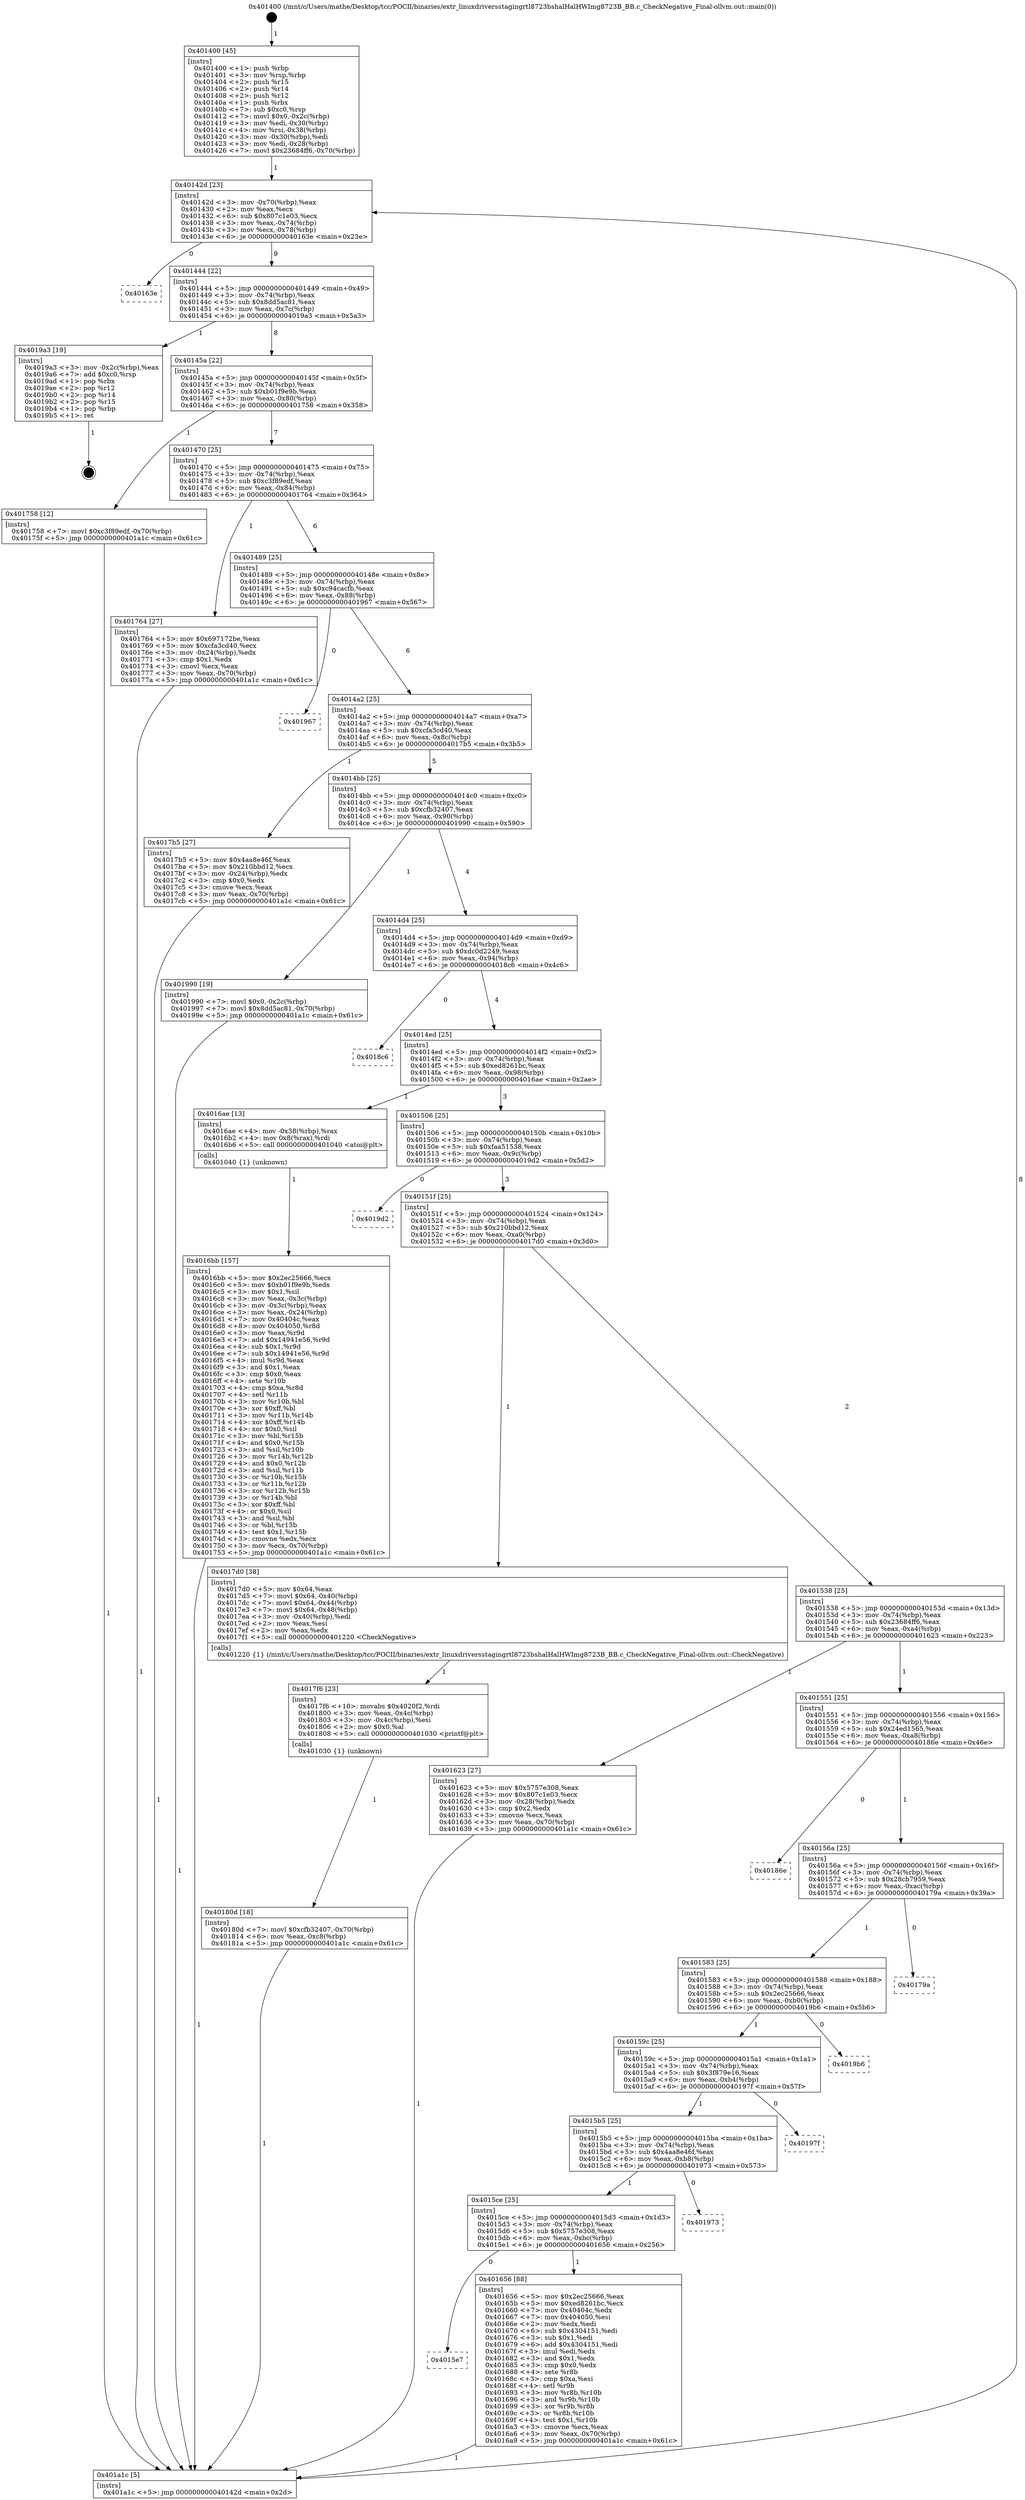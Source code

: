 digraph "0x401400" {
  label = "0x401400 (/mnt/c/Users/mathe/Desktop/tcc/POCII/binaries/extr_linuxdriversstagingrtl8723bshalHalHWImg8723B_BB.c_CheckNegative_Final-ollvm.out::main(0))"
  labelloc = "t"
  node[shape=record]

  Entry [label="",width=0.3,height=0.3,shape=circle,fillcolor=black,style=filled]
  "0x40142d" [label="{
     0x40142d [23]\l
     | [instrs]\l
     &nbsp;&nbsp;0x40142d \<+3\>: mov -0x70(%rbp),%eax\l
     &nbsp;&nbsp;0x401430 \<+2\>: mov %eax,%ecx\l
     &nbsp;&nbsp;0x401432 \<+6\>: sub $0x807c1e03,%ecx\l
     &nbsp;&nbsp;0x401438 \<+3\>: mov %eax,-0x74(%rbp)\l
     &nbsp;&nbsp;0x40143b \<+3\>: mov %ecx,-0x78(%rbp)\l
     &nbsp;&nbsp;0x40143e \<+6\>: je 000000000040163e \<main+0x23e\>\l
  }"]
  "0x40163e" [label="{
     0x40163e\l
  }", style=dashed]
  "0x401444" [label="{
     0x401444 [22]\l
     | [instrs]\l
     &nbsp;&nbsp;0x401444 \<+5\>: jmp 0000000000401449 \<main+0x49\>\l
     &nbsp;&nbsp;0x401449 \<+3\>: mov -0x74(%rbp),%eax\l
     &nbsp;&nbsp;0x40144c \<+5\>: sub $0x8dd5ac81,%eax\l
     &nbsp;&nbsp;0x401451 \<+3\>: mov %eax,-0x7c(%rbp)\l
     &nbsp;&nbsp;0x401454 \<+6\>: je 00000000004019a3 \<main+0x5a3\>\l
  }"]
  Exit [label="",width=0.3,height=0.3,shape=circle,fillcolor=black,style=filled,peripheries=2]
  "0x4019a3" [label="{
     0x4019a3 [19]\l
     | [instrs]\l
     &nbsp;&nbsp;0x4019a3 \<+3\>: mov -0x2c(%rbp),%eax\l
     &nbsp;&nbsp;0x4019a6 \<+7\>: add $0xc0,%rsp\l
     &nbsp;&nbsp;0x4019ad \<+1\>: pop %rbx\l
     &nbsp;&nbsp;0x4019ae \<+2\>: pop %r12\l
     &nbsp;&nbsp;0x4019b0 \<+2\>: pop %r14\l
     &nbsp;&nbsp;0x4019b2 \<+2\>: pop %r15\l
     &nbsp;&nbsp;0x4019b4 \<+1\>: pop %rbp\l
     &nbsp;&nbsp;0x4019b5 \<+1\>: ret\l
  }"]
  "0x40145a" [label="{
     0x40145a [22]\l
     | [instrs]\l
     &nbsp;&nbsp;0x40145a \<+5\>: jmp 000000000040145f \<main+0x5f\>\l
     &nbsp;&nbsp;0x40145f \<+3\>: mov -0x74(%rbp),%eax\l
     &nbsp;&nbsp;0x401462 \<+5\>: sub $0xb01f9e9b,%eax\l
     &nbsp;&nbsp;0x401467 \<+3\>: mov %eax,-0x80(%rbp)\l
     &nbsp;&nbsp;0x40146a \<+6\>: je 0000000000401758 \<main+0x358\>\l
  }"]
  "0x40180d" [label="{
     0x40180d [18]\l
     | [instrs]\l
     &nbsp;&nbsp;0x40180d \<+7\>: movl $0xcfb32407,-0x70(%rbp)\l
     &nbsp;&nbsp;0x401814 \<+6\>: mov %eax,-0xc8(%rbp)\l
     &nbsp;&nbsp;0x40181a \<+5\>: jmp 0000000000401a1c \<main+0x61c\>\l
  }"]
  "0x401758" [label="{
     0x401758 [12]\l
     | [instrs]\l
     &nbsp;&nbsp;0x401758 \<+7\>: movl $0xc3f89edf,-0x70(%rbp)\l
     &nbsp;&nbsp;0x40175f \<+5\>: jmp 0000000000401a1c \<main+0x61c\>\l
  }"]
  "0x401470" [label="{
     0x401470 [25]\l
     | [instrs]\l
     &nbsp;&nbsp;0x401470 \<+5\>: jmp 0000000000401475 \<main+0x75\>\l
     &nbsp;&nbsp;0x401475 \<+3\>: mov -0x74(%rbp),%eax\l
     &nbsp;&nbsp;0x401478 \<+5\>: sub $0xc3f89edf,%eax\l
     &nbsp;&nbsp;0x40147d \<+6\>: mov %eax,-0x84(%rbp)\l
     &nbsp;&nbsp;0x401483 \<+6\>: je 0000000000401764 \<main+0x364\>\l
  }"]
  "0x4017f6" [label="{
     0x4017f6 [23]\l
     | [instrs]\l
     &nbsp;&nbsp;0x4017f6 \<+10\>: movabs $0x4020f2,%rdi\l
     &nbsp;&nbsp;0x401800 \<+3\>: mov %eax,-0x4c(%rbp)\l
     &nbsp;&nbsp;0x401803 \<+3\>: mov -0x4c(%rbp),%esi\l
     &nbsp;&nbsp;0x401806 \<+2\>: mov $0x0,%al\l
     &nbsp;&nbsp;0x401808 \<+5\>: call 0000000000401030 \<printf@plt\>\l
     | [calls]\l
     &nbsp;&nbsp;0x401030 \{1\} (unknown)\l
  }"]
  "0x401764" [label="{
     0x401764 [27]\l
     | [instrs]\l
     &nbsp;&nbsp;0x401764 \<+5\>: mov $0x697172be,%eax\l
     &nbsp;&nbsp;0x401769 \<+5\>: mov $0xcfa3cd40,%ecx\l
     &nbsp;&nbsp;0x40176e \<+3\>: mov -0x24(%rbp),%edx\l
     &nbsp;&nbsp;0x401771 \<+3\>: cmp $0x1,%edx\l
     &nbsp;&nbsp;0x401774 \<+3\>: cmovl %ecx,%eax\l
     &nbsp;&nbsp;0x401777 \<+3\>: mov %eax,-0x70(%rbp)\l
     &nbsp;&nbsp;0x40177a \<+5\>: jmp 0000000000401a1c \<main+0x61c\>\l
  }"]
  "0x401489" [label="{
     0x401489 [25]\l
     | [instrs]\l
     &nbsp;&nbsp;0x401489 \<+5\>: jmp 000000000040148e \<main+0x8e\>\l
     &nbsp;&nbsp;0x40148e \<+3\>: mov -0x74(%rbp),%eax\l
     &nbsp;&nbsp;0x401491 \<+5\>: sub $0xc94cacfb,%eax\l
     &nbsp;&nbsp;0x401496 \<+6\>: mov %eax,-0x88(%rbp)\l
     &nbsp;&nbsp;0x40149c \<+6\>: je 0000000000401967 \<main+0x567\>\l
  }"]
  "0x4016bb" [label="{
     0x4016bb [157]\l
     | [instrs]\l
     &nbsp;&nbsp;0x4016bb \<+5\>: mov $0x2ec25666,%ecx\l
     &nbsp;&nbsp;0x4016c0 \<+5\>: mov $0xb01f9e9b,%edx\l
     &nbsp;&nbsp;0x4016c5 \<+3\>: mov $0x1,%sil\l
     &nbsp;&nbsp;0x4016c8 \<+3\>: mov %eax,-0x3c(%rbp)\l
     &nbsp;&nbsp;0x4016cb \<+3\>: mov -0x3c(%rbp),%eax\l
     &nbsp;&nbsp;0x4016ce \<+3\>: mov %eax,-0x24(%rbp)\l
     &nbsp;&nbsp;0x4016d1 \<+7\>: mov 0x40404c,%eax\l
     &nbsp;&nbsp;0x4016d8 \<+8\>: mov 0x404050,%r8d\l
     &nbsp;&nbsp;0x4016e0 \<+3\>: mov %eax,%r9d\l
     &nbsp;&nbsp;0x4016e3 \<+7\>: add $0x14941e56,%r9d\l
     &nbsp;&nbsp;0x4016ea \<+4\>: sub $0x1,%r9d\l
     &nbsp;&nbsp;0x4016ee \<+7\>: sub $0x14941e56,%r9d\l
     &nbsp;&nbsp;0x4016f5 \<+4\>: imul %r9d,%eax\l
     &nbsp;&nbsp;0x4016f9 \<+3\>: and $0x1,%eax\l
     &nbsp;&nbsp;0x4016fc \<+3\>: cmp $0x0,%eax\l
     &nbsp;&nbsp;0x4016ff \<+4\>: sete %r10b\l
     &nbsp;&nbsp;0x401703 \<+4\>: cmp $0xa,%r8d\l
     &nbsp;&nbsp;0x401707 \<+4\>: setl %r11b\l
     &nbsp;&nbsp;0x40170b \<+3\>: mov %r10b,%bl\l
     &nbsp;&nbsp;0x40170e \<+3\>: xor $0xff,%bl\l
     &nbsp;&nbsp;0x401711 \<+3\>: mov %r11b,%r14b\l
     &nbsp;&nbsp;0x401714 \<+4\>: xor $0xff,%r14b\l
     &nbsp;&nbsp;0x401718 \<+4\>: xor $0x0,%sil\l
     &nbsp;&nbsp;0x40171c \<+3\>: mov %bl,%r15b\l
     &nbsp;&nbsp;0x40171f \<+4\>: and $0x0,%r15b\l
     &nbsp;&nbsp;0x401723 \<+3\>: and %sil,%r10b\l
     &nbsp;&nbsp;0x401726 \<+3\>: mov %r14b,%r12b\l
     &nbsp;&nbsp;0x401729 \<+4\>: and $0x0,%r12b\l
     &nbsp;&nbsp;0x40172d \<+3\>: and %sil,%r11b\l
     &nbsp;&nbsp;0x401730 \<+3\>: or %r10b,%r15b\l
     &nbsp;&nbsp;0x401733 \<+3\>: or %r11b,%r12b\l
     &nbsp;&nbsp;0x401736 \<+3\>: xor %r12b,%r15b\l
     &nbsp;&nbsp;0x401739 \<+3\>: or %r14b,%bl\l
     &nbsp;&nbsp;0x40173c \<+3\>: xor $0xff,%bl\l
     &nbsp;&nbsp;0x40173f \<+4\>: or $0x0,%sil\l
     &nbsp;&nbsp;0x401743 \<+3\>: and %sil,%bl\l
     &nbsp;&nbsp;0x401746 \<+3\>: or %bl,%r15b\l
     &nbsp;&nbsp;0x401749 \<+4\>: test $0x1,%r15b\l
     &nbsp;&nbsp;0x40174d \<+3\>: cmovne %edx,%ecx\l
     &nbsp;&nbsp;0x401750 \<+3\>: mov %ecx,-0x70(%rbp)\l
     &nbsp;&nbsp;0x401753 \<+5\>: jmp 0000000000401a1c \<main+0x61c\>\l
  }"]
  "0x401967" [label="{
     0x401967\l
  }", style=dashed]
  "0x4014a2" [label="{
     0x4014a2 [25]\l
     | [instrs]\l
     &nbsp;&nbsp;0x4014a2 \<+5\>: jmp 00000000004014a7 \<main+0xa7\>\l
     &nbsp;&nbsp;0x4014a7 \<+3\>: mov -0x74(%rbp),%eax\l
     &nbsp;&nbsp;0x4014aa \<+5\>: sub $0xcfa3cd40,%eax\l
     &nbsp;&nbsp;0x4014af \<+6\>: mov %eax,-0x8c(%rbp)\l
     &nbsp;&nbsp;0x4014b5 \<+6\>: je 00000000004017b5 \<main+0x3b5\>\l
  }"]
  "0x4015e7" [label="{
     0x4015e7\l
  }", style=dashed]
  "0x4017b5" [label="{
     0x4017b5 [27]\l
     | [instrs]\l
     &nbsp;&nbsp;0x4017b5 \<+5\>: mov $0x4aa8e46f,%eax\l
     &nbsp;&nbsp;0x4017ba \<+5\>: mov $0x210bbd12,%ecx\l
     &nbsp;&nbsp;0x4017bf \<+3\>: mov -0x24(%rbp),%edx\l
     &nbsp;&nbsp;0x4017c2 \<+3\>: cmp $0x0,%edx\l
     &nbsp;&nbsp;0x4017c5 \<+3\>: cmove %ecx,%eax\l
     &nbsp;&nbsp;0x4017c8 \<+3\>: mov %eax,-0x70(%rbp)\l
     &nbsp;&nbsp;0x4017cb \<+5\>: jmp 0000000000401a1c \<main+0x61c\>\l
  }"]
  "0x4014bb" [label="{
     0x4014bb [25]\l
     | [instrs]\l
     &nbsp;&nbsp;0x4014bb \<+5\>: jmp 00000000004014c0 \<main+0xc0\>\l
     &nbsp;&nbsp;0x4014c0 \<+3\>: mov -0x74(%rbp),%eax\l
     &nbsp;&nbsp;0x4014c3 \<+5\>: sub $0xcfb32407,%eax\l
     &nbsp;&nbsp;0x4014c8 \<+6\>: mov %eax,-0x90(%rbp)\l
     &nbsp;&nbsp;0x4014ce \<+6\>: je 0000000000401990 \<main+0x590\>\l
  }"]
  "0x401656" [label="{
     0x401656 [88]\l
     | [instrs]\l
     &nbsp;&nbsp;0x401656 \<+5\>: mov $0x2ec25666,%eax\l
     &nbsp;&nbsp;0x40165b \<+5\>: mov $0xed8261bc,%ecx\l
     &nbsp;&nbsp;0x401660 \<+7\>: mov 0x40404c,%edx\l
     &nbsp;&nbsp;0x401667 \<+7\>: mov 0x404050,%esi\l
     &nbsp;&nbsp;0x40166e \<+2\>: mov %edx,%edi\l
     &nbsp;&nbsp;0x401670 \<+6\>: sub $0x4304151,%edi\l
     &nbsp;&nbsp;0x401676 \<+3\>: sub $0x1,%edi\l
     &nbsp;&nbsp;0x401679 \<+6\>: add $0x4304151,%edi\l
     &nbsp;&nbsp;0x40167f \<+3\>: imul %edi,%edx\l
     &nbsp;&nbsp;0x401682 \<+3\>: and $0x1,%edx\l
     &nbsp;&nbsp;0x401685 \<+3\>: cmp $0x0,%edx\l
     &nbsp;&nbsp;0x401688 \<+4\>: sete %r8b\l
     &nbsp;&nbsp;0x40168c \<+3\>: cmp $0xa,%esi\l
     &nbsp;&nbsp;0x40168f \<+4\>: setl %r9b\l
     &nbsp;&nbsp;0x401693 \<+3\>: mov %r8b,%r10b\l
     &nbsp;&nbsp;0x401696 \<+3\>: and %r9b,%r10b\l
     &nbsp;&nbsp;0x401699 \<+3\>: xor %r9b,%r8b\l
     &nbsp;&nbsp;0x40169c \<+3\>: or %r8b,%r10b\l
     &nbsp;&nbsp;0x40169f \<+4\>: test $0x1,%r10b\l
     &nbsp;&nbsp;0x4016a3 \<+3\>: cmovne %ecx,%eax\l
     &nbsp;&nbsp;0x4016a6 \<+3\>: mov %eax,-0x70(%rbp)\l
     &nbsp;&nbsp;0x4016a9 \<+5\>: jmp 0000000000401a1c \<main+0x61c\>\l
  }"]
  "0x401990" [label="{
     0x401990 [19]\l
     | [instrs]\l
     &nbsp;&nbsp;0x401990 \<+7\>: movl $0x0,-0x2c(%rbp)\l
     &nbsp;&nbsp;0x401997 \<+7\>: movl $0x8dd5ac81,-0x70(%rbp)\l
     &nbsp;&nbsp;0x40199e \<+5\>: jmp 0000000000401a1c \<main+0x61c\>\l
  }"]
  "0x4014d4" [label="{
     0x4014d4 [25]\l
     | [instrs]\l
     &nbsp;&nbsp;0x4014d4 \<+5\>: jmp 00000000004014d9 \<main+0xd9\>\l
     &nbsp;&nbsp;0x4014d9 \<+3\>: mov -0x74(%rbp),%eax\l
     &nbsp;&nbsp;0x4014dc \<+5\>: sub $0xdc0d2249,%eax\l
     &nbsp;&nbsp;0x4014e1 \<+6\>: mov %eax,-0x94(%rbp)\l
     &nbsp;&nbsp;0x4014e7 \<+6\>: je 00000000004018c6 \<main+0x4c6\>\l
  }"]
  "0x4015ce" [label="{
     0x4015ce [25]\l
     | [instrs]\l
     &nbsp;&nbsp;0x4015ce \<+5\>: jmp 00000000004015d3 \<main+0x1d3\>\l
     &nbsp;&nbsp;0x4015d3 \<+3\>: mov -0x74(%rbp),%eax\l
     &nbsp;&nbsp;0x4015d6 \<+5\>: sub $0x5757e308,%eax\l
     &nbsp;&nbsp;0x4015db \<+6\>: mov %eax,-0xbc(%rbp)\l
     &nbsp;&nbsp;0x4015e1 \<+6\>: je 0000000000401656 \<main+0x256\>\l
  }"]
  "0x4018c6" [label="{
     0x4018c6\l
  }", style=dashed]
  "0x4014ed" [label="{
     0x4014ed [25]\l
     | [instrs]\l
     &nbsp;&nbsp;0x4014ed \<+5\>: jmp 00000000004014f2 \<main+0xf2\>\l
     &nbsp;&nbsp;0x4014f2 \<+3\>: mov -0x74(%rbp),%eax\l
     &nbsp;&nbsp;0x4014f5 \<+5\>: sub $0xed8261bc,%eax\l
     &nbsp;&nbsp;0x4014fa \<+6\>: mov %eax,-0x98(%rbp)\l
     &nbsp;&nbsp;0x401500 \<+6\>: je 00000000004016ae \<main+0x2ae\>\l
  }"]
  "0x401973" [label="{
     0x401973\l
  }", style=dashed]
  "0x4016ae" [label="{
     0x4016ae [13]\l
     | [instrs]\l
     &nbsp;&nbsp;0x4016ae \<+4\>: mov -0x38(%rbp),%rax\l
     &nbsp;&nbsp;0x4016b2 \<+4\>: mov 0x8(%rax),%rdi\l
     &nbsp;&nbsp;0x4016b6 \<+5\>: call 0000000000401040 \<atoi@plt\>\l
     | [calls]\l
     &nbsp;&nbsp;0x401040 \{1\} (unknown)\l
  }"]
  "0x401506" [label="{
     0x401506 [25]\l
     | [instrs]\l
     &nbsp;&nbsp;0x401506 \<+5\>: jmp 000000000040150b \<main+0x10b\>\l
     &nbsp;&nbsp;0x40150b \<+3\>: mov -0x74(%rbp),%eax\l
     &nbsp;&nbsp;0x40150e \<+5\>: sub $0xfaa51538,%eax\l
     &nbsp;&nbsp;0x401513 \<+6\>: mov %eax,-0x9c(%rbp)\l
     &nbsp;&nbsp;0x401519 \<+6\>: je 00000000004019d2 \<main+0x5d2\>\l
  }"]
  "0x4015b5" [label="{
     0x4015b5 [25]\l
     | [instrs]\l
     &nbsp;&nbsp;0x4015b5 \<+5\>: jmp 00000000004015ba \<main+0x1ba\>\l
     &nbsp;&nbsp;0x4015ba \<+3\>: mov -0x74(%rbp),%eax\l
     &nbsp;&nbsp;0x4015bd \<+5\>: sub $0x4aa8e46f,%eax\l
     &nbsp;&nbsp;0x4015c2 \<+6\>: mov %eax,-0xb8(%rbp)\l
     &nbsp;&nbsp;0x4015c8 \<+6\>: je 0000000000401973 \<main+0x573\>\l
  }"]
  "0x4019d2" [label="{
     0x4019d2\l
  }", style=dashed]
  "0x40151f" [label="{
     0x40151f [25]\l
     | [instrs]\l
     &nbsp;&nbsp;0x40151f \<+5\>: jmp 0000000000401524 \<main+0x124\>\l
     &nbsp;&nbsp;0x401524 \<+3\>: mov -0x74(%rbp),%eax\l
     &nbsp;&nbsp;0x401527 \<+5\>: sub $0x210bbd12,%eax\l
     &nbsp;&nbsp;0x40152c \<+6\>: mov %eax,-0xa0(%rbp)\l
     &nbsp;&nbsp;0x401532 \<+6\>: je 00000000004017d0 \<main+0x3d0\>\l
  }"]
  "0x40197f" [label="{
     0x40197f\l
  }", style=dashed]
  "0x4017d0" [label="{
     0x4017d0 [38]\l
     | [instrs]\l
     &nbsp;&nbsp;0x4017d0 \<+5\>: mov $0x64,%eax\l
     &nbsp;&nbsp;0x4017d5 \<+7\>: movl $0x64,-0x40(%rbp)\l
     &nbsp;&nbsp;0x4017dc \<+7\>: movl $0x64,-0x44(%rbp)\l
     &nbsp;&nbsp;0x4017e3 \<+7\>: movl $0x64,-0x48(%rbp)\l
     &nbsp;&nbsp;0x4017ea \<+3\>: mov -0x40(%rbp),%edi\l
     &nbsp;&nbsp;0x4017ed \<+2\>: mov %eax,%esi\l
     &nbsp;&nbsp;0x4017ef \<+2\>: mov %eax,%edx\l
     &nbsp;&nbsp;0x4017f1 \<+5\>: call 0000000000401220 \<CheckNegative\>\l
     | [calls]\l
     &nbsp;&nbsp;0x401220 \{1\} (/mnt/c/Users/mathe/Desktop/tcc/POCII/binaries/extr_linuxdriversstagingrtl8723bshalHalHWImg8723B_BB.c_CheckNegative_Final-ollvm.out::CheckNegative)\l
  }"]
  "0x401538" [label="{
     0x401538 [25]\l
     | [instrs]\l
     &nbsp;&nbsp;0x401538 \<+5\>: jmp 000000000040153d \<main+0x13d\>\l
     &nbsp;&nbsp;0x40153d \<+3\>: mov -0x74(%rbp),%eax\l
     &nbsp;&nbsp;0x401540 \<+5\>: sub $0x23684ff6,%eax\l
     &nbsp;&nbsp;0x401545 \<+6\>: mov %eax,-0xa4(%rbp)\l
     &nbsp;&nbsp;0x40154b \<+6\>: je 0000000000401623 \<main+0x223\>\l
  }"]
  "0x40159c" [label="{
     0x40159c [25]\l
     | [instrs]\l
     &nbsp;&nbsp;0x40159c \<+5\>: jmp 00000000004015a1 \<main+0x1a1\>\l
     &nbsp;&nbsp;0x4015a1 \<+3\>: mov -0x74(%rbp),%eax\l
     &nbsp;&nbsp;0x4015a4 \<+5\>: sub $0x3f879e16,%eax\l
     &nbsp;&nbsp;0x4015a9 \<+6\>: mov %eax,-0xb4(%rbp)\l
     &nbsp;&nbsp;0x4015af \<+6\>: je 000000000040197f \<main+0x57f\>\l
  }"]
  "0x401623" [label="{
     0x401623 [27]\l
     | [instrs]\l
     &nbsp;&nbsp;0x401623 \<+5\>: mov $0x5757e308,%eax\l
     &nbsp;&nbsp;0x401628 \<+5\>: mov $0x807c1e03,%ecx\l
     &nbsp;&nbsp;0x40162d \<+3\>: mov -0x28(%rbp),%edx\l
     &nbsp;&nbsp;0x401630 \<+3\>: cmp $0x2,%edx\l
     &nbsp;&nbsp;0x401633 \<+3\>: cmovne %ecx,%eax\l
     &nbsp;&nbsp;0x401636 \<+3\>: mov %eax,-0x70(%rbp)\l
     &nbsp;&nbsp;0x401639 \<+5\>: jmp 0000000000401a1c \<main+0x61c\>\l
  }"]
  "0x401551" [label="{
     0x401551 [25]\l
     | [instrs]\l
     &nbsp;&nbsp;0x401551 \<+5\>: jmp 0000000000401556 \<main+0x156\>\l
     &nbsp;&nbsp;0x401556 \<+3\>: mov -0x74(%rbp),%eax\l
     &nbsp;&nbsp;0x401559 \<+5\>: sub $0x24ed1565,%eax\l
     &nbsp;&nbsp;0x40155e \<+6\>: mov %eax,-0xa8(%rbp)\l
     &nbsp;&nbsp;0x401564 \<+6\>: je 000000000040186e \<main+0x46e\>\l
  }"]
  "0x401a1c" [label="{
     0x401a1c [5]\l
     | [instrs]\l
     &nbsp;&nbsp;0x401a1c \<+5\>: jmp 000000000040142d \<main+0x2d\>\l
  }"]
  "0x401400" [label="{
     0x401400 [45]\l
     | [instrs]\l
     &nbsp;&nbsp;0x401400 \<+1\>: push %rbp\l
     &nbsp;&nbsp;0x401401 \<+3\>: mov %rsp,%rbp\l
     &nbsp;&nbsp;0x401404 \<+2\>: push %r15\l
     &nbsp;&nbsp;0x401406 \<+2\>: push %r14\l
     &nbsp;&nbsp;0x401408 \<+2\>: push %r12\l
     &nbsp;&nbsp;0x40140a \<+1\>: push %rbx\l
     &nbsp;&nbsp;0x40140b \<+7\>: sub $0xc0,%rsp\l
     &nbsp;&nbsp;0x401412 \<+7\>: movl $0x0,-0x2c(%rbp)\l
     &nbsp;&nbsp;0x401419 \<+3\>: mov %edi,-0x30(%rbp)\l
     &nbsp;&nbsp;0x40141c \<+4\>: mov %rsi,-0x38(%rbp)\l
     &nbsp;&nbsp;0x401420 \<+3\>: mov -0x30(%rbp),%edi\l
     &nbsp;&nbsp;0x401423 \<+3\>: mov %edi,-0x28(%rbp)\l
     &nbsp;&nbsp;0x401426 \<+7\>: movl $0x23684ff6,-0x70(%rbp)\l
  }"]
  "0x4019b6" [label="{
     0x4019b6\l
  }", style=dashed]
  "0x40186e" [label="{
     0x40186e\l
  }", style=dashed]
  "0x40156a" [label="{
     0x40156a [25]\l
     | [instrs]\l
     &nbsp;&nbsp;0x40156a \<+5\>: jmp 000000000040156f \<main+0x16f\>\l
     &nbsp;&nbsp;0x40156f \<+3\>: mov -0x74(%rbp),%eax\l
     &nbsp;&nbsp;0x401572 \<+5\>: sub $0x28cb7959,%eax\l
     &nbsp;&nbsp;0x401577 \<+6\>: mov %eax,-0xac(%rbp)\l
     &nbsp;&nbsp;0x40157d \<+6\>: je 000000000040179a \<main+0x39a\>\l
  }"]
  "0x401583" [label="{
     0x401583 [25]\l
     | [instrs]\l
     &nbsp;&nbsp;0x401583 \<+5\>: jmp 0000000000401588 \<main+0x188\>\l
     &nbsp;&nbsp;0x401588 \<+3\>: mov -0x74(%rbp),%eax\l
     &nbsp;&nbsp;0x40158b \<+5\>: sub $0x2ec25666,%eax\l
     &nbsp;&nbsp;0x401590 \<+6\>: mov %eax,-0xb0(%rbp)\l
     &nbsp;&nbsp;0x401596 \<+6\>: je 00000000004019b6 \<main+0x5b6\>\l
  }"]
  "0x40179a" [label="{
     0x40179a\l
  }", style=dashed]
  Entry -> "0x401400" [label=" 1"]
  "0x40142d" -> "0x40163e" [label=" 0"]
  "0x40142d" -> "0x401444" [label=" 9"]
  "0x4019a3" -> Exit [label=" 1"]
  "0x401444" -> "0x4019a3" [label=" 1"]
  "0x401444" -> "0x40145a" [label=" 8"]
  "0x401990" -> "0x401a1c" [label=" 1"]
  "0x40145a" -> "0x401758" [label=" 1"]
  "0x40145a" -> "0x401470" [label=" 7"]
  "0x40180d" -> "0x401a1c" [label=" 1"]
  "0x401470" -> "0x401764" [label=" 1"]
  "0x401470" -> "0x401489" [label=" 6"]
  "0x4017f6" -> "0x40180d" [label=" 1"]
  "0x401489" -> "0x401967" [label=" 0"]
  "0x401489" -> "0x4014a2" [label=" 6"]
  "0x4017d0" -> "0x4017f6" [label=" 1"]
  "0x4014a2" -> "0x4017b5" [label=" 1"]
  "0x4014a2" -> "0x4014bb" [label=" 5"]
  "0x4017b5" -> "0x401a1c" [label=" 1"]
  "0x4014bb" -> "0x401990" [label=" 1"]
  "0x4014bb" -> "0x4014d4" [label=" 4"]
  "0x401764" -> "0x401a1c" [label=" 1"]
  "0x4014d4" -> "0x4018c6" [label=" 0"]
  "0x4014d4" -> "0x4014ed" [label=" 4"]
  "0x4016bb" -> "0x401a1c" [label=" 1"]
  "0x4014ed" -> "0x4016ae" [label=" 1"]
  "0x4014ed" -> "0x401506" [label=" 3"]
  "0x4016ae" -> "0x4016bb" [label=" 1"]
  "0x401506" -> "0x4019d2" [label=" 0"]
  "0x401506" -> "0x40151f" [label=" 3"]
  "0x4015ce" -> "0x4015e7" [label=" 0"]
  "0x40151f" -> "0x4017d0" [label=" 1"]
  "0x40151f" -> "0x401538" [label=" 2"]
  "0x4015ce" -> "0x401656" [label=" 1"]
  "0x401538" -> "0x401623" [label=" 1"]
  "0x401538" -> "0x401551" [label=" 1"]
  "0x401623" -> "0x401a1c" [label=" 1"]
  "0x401400" -> "0x40142d" [label=" 1"]
  "0x401a1c" -> "0x40142d" [label=" 8"]
  "0x4015b5" -> "0x4015ce" [label=" 1"]
  "0x401551" -> "0x40186e" [label=" 0"]
  "0x401551" -> "0x40156a" [label=" 1"]
  "0x4015b5" -> "0x401973" [label=" 0"]
  "0x40156a" -> "0x40179a" [label=" 0"]
  "0x40156a" -> "0x401583" [label=" 1"]
  "0x401656" -> "0x401a1c" [label=" 1"]
  "0x401583" -> "0x4019b6" [label=" 0"]
  "0x401583" -> "0x40159c" [label=" 1"]
  "0x401758" -> "0x401a1c" [label=" 1"]
  "0x40159c" -> "0x40197f" [label=" 0"]
  "0x40159c" -> "0x4015b5" [label=" 1"]
}
